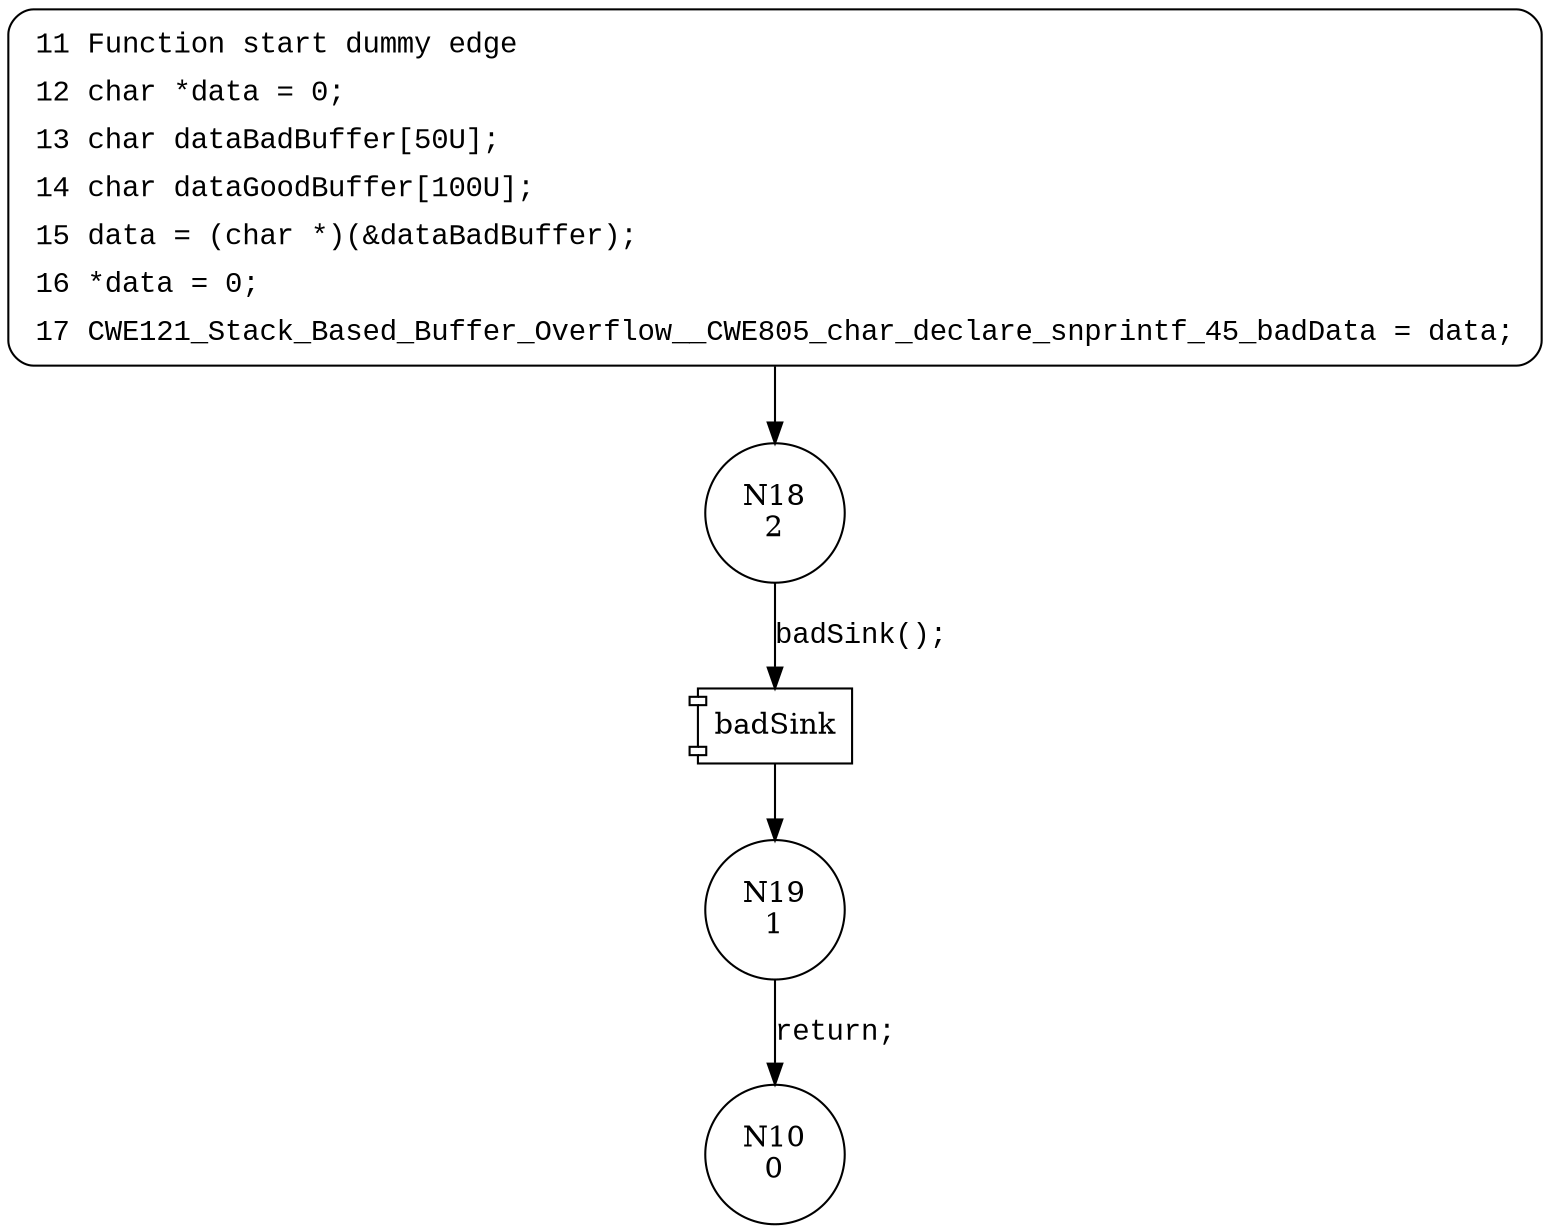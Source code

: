 digraph CWE121_Stack_Based_Buffer_Overflow__CWE805_char_declare_snprintf_45_bad {
18 [shape="circle" label="N18\n2"]
19 [shape="circle" label="N19\n1"]
10 [shape="circle" label="N10\n0"]
11 [style="filled,bold" penwidth="1" fillcolor="white" fontname="Courier New" shape="Mrecord" label=<<table border="0" cellborder="0" cellpadding="3" bgcolor="white"><tr><td align="right">11</td><td align="left">Function start dummy edge</td></tr><tr><td align="right">12</td><td align="left">char *data = 0;</td></tr><tr><td align="right">13</td><td align="left">char dataBadBuffer[50U];</td></tr><tr><td align="right">14</td><td align="left">char dataGoodBuffer[100U];</td></tr><tr><td align="right">15</td><td align="left">data = (char *)(&amp;dataBadBuffer);</td></tr><tr><td align="right">16</td><td align="left">*data = 0;</td></tr><tr><td align="right">17</td><td align="left">CWE121_Stack_Based_Buffer_Overflow__CWE805_char_declare_snprintf_45_badData = data;</td></tr></table>>]
11 -> 18[label=""]
100025 [shape="component" label="badSink"]
18 -> 100025 [label="badSink();" fontname="Courier New"]
100025 -> 19 [label="" fontname="Courier New"]
19 -> 10 [label="return;" fontname="Courier New"]
}